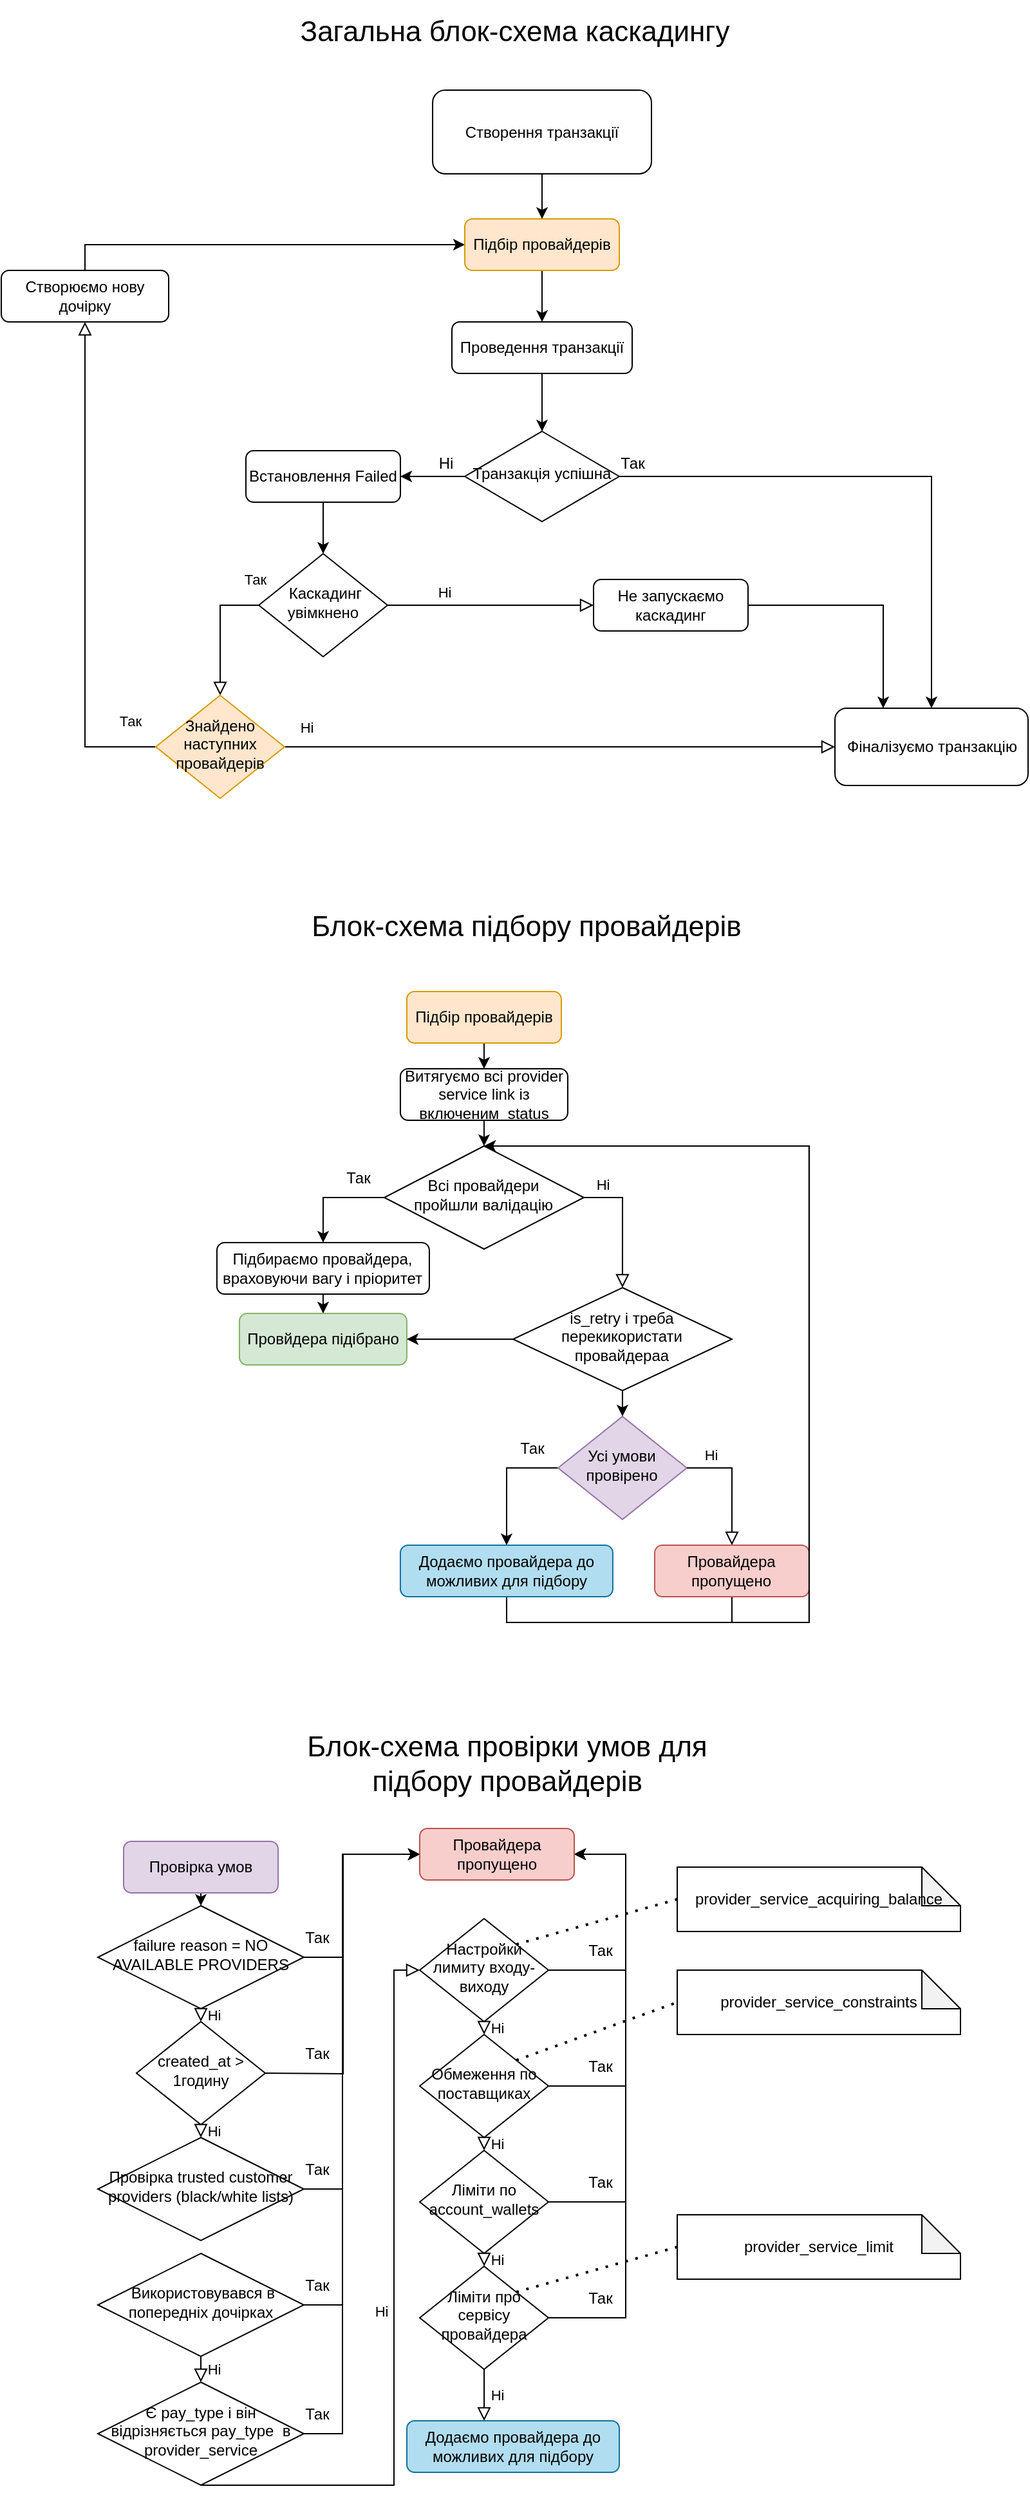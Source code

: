<mxfile version="24.8.0">
  <diagram id="C5RBs43oDa-KdzZeNtuy" name="Page-1">
    <mxGraphModel dx="1908" dy="1230" grid="1" gridSize="10" guides="1" tooltips="1" connect="1" arrows="1" fold="1" page="1" pageScale="1" pageWidth="827" pageHeight="1169" math="0" shadow="0">
      <root>
        <mxCell id="WIyWlLk6GJQsqaUBKTNV-0" />
        <mxCell id="WIyWlLk6GJQsqaUBKTNV-1" parent="WIyWlLk6GJQsqaUBKTNV-0" />
        <mxCell id="NJjDQ-p8osNHEpLX8zAO-54" style="edgeStyle=orthogonalEdgeStyle;rounded=0;orthogonalLoop=1;jettySize=auto;html=1;exitX=0.5;exitY=1;exitDx=0;exitDy=0;entryX=0.5;entryY=0;entryDx=0;entryDy=0;" edge="1" parent="WIyWlLk6GJQsqaUBKTNV-1" source="WIyWlLk6GJQsqaUBKTNV-3" target="WIyWlLk6GJQsqaUBKTNV-6">
          <mxGeometry relative="1" as="geometry">
            <mxPoint x="365" y="395" as="sourcePoint" />
          </mxGeometry>
        </mxCell>
        <mxCell id="WIyWlLk6GJQsqaUBKTNV-3" value="Встановлення Failed" style="rounded=1;whiteSpace=wrap;html=1;fontSize=12;glass=0;strokeWidth=1;shadow=0;" parent="WIyWlLk6GJQsqaUBKTNV-1" vertex="1">
          <mxGeometry x="205" y="360" width="120" height="40" as="geometry" />
        </mxCell>
        <mxCell id="WIyWlLk6GJQsqaUBKTNV-4" value="Так" style="rounded=0;html=1;jettySize=auto;orthogonalLoop=1;fontSize=11;endArrow=block;endFill=0;endSize=8;strokeWidth=1;shadow=0;labelBackgroundColor=none;edgeStyle=orthogonalEdgeStyle;exitX=0;exitY=0.5;exitDx=0;exitDy=0;entryX=0.5;entryY=0;entryDx=0;entryDy=0;" parent="WIyWlLk6GJQsqaUBKTNV-1" source="WIyWlLk6GJQsqaUBKTNV-6" target="WIyWlLk6GJQsqaUBKTNV-10" edge="1">
          <mxGeometry x="-0.733" y="-10" relative="1" as="geometry">
            <mxPoint x="10" y="-10" as="offset" />
          </mxGeometry>
        </mxCell>
        <mxCell id="WIyWlLk6GJQsqaUBKTNV-5" value="Ні" style="edgeStyle=orthogonalEdgeStyle;rounded=0;html=1;jettySize=auto;orthogonalLoop=1;fontSize=11;endArrow=block;endFill=0;endSize=8;strokeWidth=1;shadow=0;labelBackgroundColor=none;" parent="WIyWlLk6GJQsqaUBKTNV-1" source="WIyWlLk6GJQsqaUBKTNV-6" target="WIyWlLk6GJQsqaUBKTNV-7" edge="1">
          <mxGeometry x="-0.455" y="10" relative="1" as="geometry">
            <mxPoint as="offset" />
          </mxGeometry>
        </mxCell>
        <mxCell id="WIyWlLk6GJQsqaUBKTNV-6" value="&amp;nbsp;Каскадинг увімкнено" style="rhombus;whiteSpace=wrap;html=1;shadow=0;fontFamily=Helvetica;fontSize=12;align=center;strokeWidth=1;spacing=6;spacingTop=-4;" parent="WIyWlLk6GJQsqaUBKTNV-1" vertex="1">
          <mxGeometry x="215" y="440" width="100" height="80" as="geometry" />
        </mxCell>
        <mxCell id="NJjDQ-p8osNHEpLX8zAO-60" style="edgeStyle=orthogonalEdgeStyle;rounded=0;orthogonalLoop=1;jettySize=auto;html=1;exitX=1;exitY=0.5;exitDx=0;exitDy=0;entryX=0.25;entryY=0;entryDx=0;entryDy=0;" edge="1" parent="WIyWlLk6GJQsqaUBKTNV-1" source="WIyWlLk6GJQsqaUBKTNV-7" target="WIyWlLk6GJQsqaUBKTNV-11">
          <mxGeometry relative="1" as="geometry" />
        </mxCell>
        <mxCell id="WIyWlLk6GJQsqaUBKTNV-7" value="Не запускаємо каскадинг" style="rounded=1;whiteSpace=wrap;html=1;fontSize=12;glass=0;strokeWidth=1;shadow=0;" parent="WIyWlLk6GJQsqaUBKTNV-1" vertex="1">
          <mxGeometry x="475" y="460" width="120" height="40" as="geometry" />
        </mxCell>
        <mxCell id="WIyWlLk6GJQsqaUBKTNV-8" value="Ні" style="rounded=0;html=1;jettySize=auto;orthogonalLoop=1;fontSize=11;endArrow=block;endFill=0;endSize=8;strokeWidth=1;shadow=0;labelBackgroundColor=none;edgeStyle=orthogonalEdgeStyle;exitX=1;exitY=0.5;exitDx=0;exitDy=0;" parent="WIyWlLk6GJQsqaUBKTNV-1" source="WIyWlLk6GJQsqaUBKTNV-10" target="WIyWlLk6GJQsqaUBKTNV-11" edge="1">
          <mxGeometry x="-0.923" y="15" relative="1" as="geometry">
            <mxPoint as="offset" />
          </mxGeometry>
        </mxCell>
        <mxCell id="WIyWlLk6GJQsqaUBKTNV-9" value="Так" style="edgeStyle=orthogonalEdgeStyle;rounded=0;html=1;jettySize=auto;orthogonalLoop=1;fontSize=11;endArrow=block;endFill=0;endSize=8;strokeWidth=1;shadow=0;labelBackgroundColor=none;exitX=0;exitY=0.5;exitDx=0;exitDy=0;entryX=0.5;entryY=1;entryDx=0;entryDy=0;" parent="WIyWlLk6GJQsqaUBKTNV-1" source="WIyWlLk6GJQsqaUBKTNV-10" target="WIyWlLk6GJQsqaUBKTNV-12" edge="1">
          <mxGeometry x="-0.896" y="-20" relative="1" as="geometry">
            <mxPoint as="offset" />
            <mxPoint x="165" y="640" as="targetPoint" />
          </mxGeometry>
        </mxCell>
        <mxCell id="WIyWlLk6GJQsqaUBKTNV-10" value="Знайдено наступних провайдерів" style="rhombus;whiteSpace=wrap;html=1;shadow=0;fontFamily=Helvetica;fontSize=12;align=center;strokeWidth=1;spacing=6;spacingTop=-4;fillColor=#ffe6cc;strokeColor=#d79b00;" parent="WIyWlLk6GJQsqaUBKTNV-1" vertex="1">
          <mxGeometry x="135" y="550" width="100" height="80" as="geometry" />
        </mxCell>
        <mxCell id="WIyWlLk6GJQsqaUBKTNV-11" value="Фіналізуємо транзакцію" style="rounded=1;whiteSpace=wrap;html=1;fontSize=12;glass=0;strokeWidth=1;shadow=0;" parent="WIyWlLk6GJQsqaUBKTNV-1" vertex="1">
          <mxGeometry x="662.5" y="560" width="150" height="60" as="geometry" />
        </mxCell>
        <mxCell id="NJjDQ-p8osNHEpLX8zAO-61" style="edgeStyle=orthogonalEdgeStyle;rounded=0;orthogonalLoop=1;jettySize=auto;html=1;exitX=0.5;exitY=0;exitDx=0;exitDy=0;entryX=0;entryY=0.5;entryDx=0;entryDy=0;" edge="1" parent="WIyWlLk6GJQsqaUBKTNV-1" source="WIyWlLk6GJQsqaUBKTNV-12" target="NJjDQ-p8osNHEpLX8zAO-43">
          <mxGeometry relative="1" as="geometry">
            <mxPoint x="275" y="310" as="targetPoint" />
            <Array as="points">
              <mxPoint x="80" y="200" />
            </Array>
          </mxGeometry>
        </mxCell>
        <mxCell id="WIyWlLk6GJQsqaUBKTNV-12" value="Створюємо нову дочірку" style="rounded=1;whiteSpace=wrap;html=1;fontSize=12;glass=0;strokeWidth=1;shadow=0;" parent="WIyWlLk6GJQsqaUBKTNV-1" vertex="1">
          <mxGeometry x="15" y="220" width="130" height="40" as="geometry" />
        </mxCell>
        <mxCell id="27bK7r4CbXjqzgQxf_jw-58" style="edgeStyle=orthogonalEdgeStyle;rounded=0;orthogonalLoop=1;jettySize=auto;html=1;exitX=0.5;exitY=1;exitDx=0;exitDy=0;entryX=0.5;entryY=0;entryDx=0;entryDy=0;" parent="WIyWlLk6GJQsqaUBKTNV-1" source="27bK7r4CbXjqzgQxf_jw-0" target="27bK7r4CbXjqzgQxf_jw-2" edge="1">
          <mxGeometry relative="1" as="geometry" />
        </mxCell>
        <mxCell id="27bK7r4CbXjqzgQxf_jw-0" value="Провірка умов" style="rounded=1;whiteSpace=wrap;html=1;fontSize=12;glass=0;strokeWidth=1;shadow=0;fillColor=#e1d5e7;strokeColor=#9673a6;" parent="WIyWlLk6GJQsqaUBKTNV-1" vertex="1">
          <mxGeometry x="110" y="1440" width="120" height="40" as="geometry" />
        </mxCell>
        <mxCell id="27bK7r4CbXjqzgQxf_jw-28" style="edgeStyle=orthogonalEdgeStyle;rounded=0;orthogonalLoop=1;jettySize=auto;html=1;exitX=1;exitY=0.5;exitDx=0;exitDy=0;entryX=0;entryY=0.5;entryDx=0;entryDy=0;" parent="WIyWlLk6GJQsqaUBKTNV-1" source="27bK7r4CbXjqzgQxf_jw-2" target="27bK7r4CbXjqzgQxf_jw-27" edge="1">
          <mxGeometry relative="1" as="geometry">
            <Array as="points">
              <mxPoint x="280" y="1530" />
              <mxPoint x="280" y="1450" />
            </Array>
          </mxGeometry>
        </mxCell>
        <mxCell id="27bK7r4CbXjqzgQxf_jw-2" value="failure reason = NO AVAILABLE PROVIDERS" style="rhombus;whiteSpace=wrap;html=1;shadow=0;fontFamily=Helvetica;fontSize=12;align=center;strokeWidth=1;spacing=6;spacingTop=-4;" parent="WIyWlLk6GJQsqaUBKTNV-1" vertex="1">
          <mxGeometry x="90" y="1490" width="160" height="80" as="geometry" />
        </mxCell>
        <mxCell id="27bK7r4CbXjqzgQxf_jw-30" style="edgeStyle=orthogonalEdgeStyle;rounded=0;orthogonalLoop=1;jettySize=auto;html=1;entryX=0;entryY=0.5;entryDx=0;entryDy=0;" parent="WIyWlLk6GJQsqaUBKTNV-1" target="27bK7r4CbXjqzgQxf_jw-27" edge="1">
          <mxGeometry relative="1" as="geometry">
            <mxPoint x="220" y="1620" as="sourcePoint" />
          </mxGeometry>
        </mxCell>
        <mxCell id="27bK7r4CbXjqzgQxf_jw-3" value="created_at &amp;gt; 1годину" style="rhombus;whiteSpace=wrap;html=1;shadow=0;fontFamily=Helvetica;fontSize=12;align=center;strokeWidth=1;spacing=6;spacingTop=-4;" parent="WIyWlLk6GJQsqaUBKTNV-1" vertex="1">
          <mxGeometry x="120" y="1580" width="100" height="80" as="geometry" />
        </mxCell>
        <mxCell id="27bK7r4CbXjqzgQxf_jw-31" style="edgeStyle=orthogonalEdgeStyle;rounded=0;orthogonalLoop=1;jettySize=auto;html=1;exitX=1;exitY=0.5;exitDx=0;exitDy=0;entryX=0;entryY=0.5;entryDx=0;entryDy=0;" parent="WIyWlLk6GJQsqaUBKTNV-1" source="27bK7r4CbXjqzgQxf_jw-4" target="27bK7r4CbXjqzgQxf_jw-27" edge="1">
          <mxGeometry relative="1" as="geometry">
            <Array as="points">
              <mxPoint x="280" y="1710" />
              <mxPoint x="280" y="1450" />
            </Array>
          </mxGeometry>
        </mxCell>
        <mxCell id="27bK7r4CbXjqzgQxf_jw-4" value="Провірка trusted customer providers (black/white lists)" style="rhombus;whiteSpace=wrap;html=1;shadow=0;fontFamily=Helvetica;fontSize=12;align=center;strokeWidth=1;spacing=6;spacingTop=-4;" parent="WIyWlLk6GJQsqaUBKTNV-1" vertex="1">
          <mxGeometry x="90" y="1670" width="160" height="80" as="geometry" />
        </mxCell>
        <mxCell id="27bK7r4CbXjqzgQxf_jw-34" style="edgeStyle=orthogonalEdgeStyle;rounded=0;orthogonalLoop=1;jettySize=auto;html=1;exitX=1;exitY=0.5;exitDx=0;exitDy=0;entryX=0;entryY=0.5;entryDx=0;entryDy=0;" parent="WIyWlLk6GJQsqaUBKTNV-1" source="27bK7r4CbXjqzgQxf_jw-6" target="27bK7r4CbXjqzgQxf_jw-27" edge="1">
          <mxGeometry relative="1" as="geometry">
            <Array as="points">
              <mxPoint x="280" y="1900" />
              <mxPoint x="280" y="1450" />
            </Array>
          </mxGeometry>
        </mxCell>
        <mxCell id="27bK7r4CbXjqzgQxf_jw-6" value="Є pay_type і він відрізняється pay_type&amp;nbsp; в provider_service" style="rhombus;whiteSpace=wrap;html=1;shadow=0;fontFamily=Helvetica;fontSize=12;align=center;strokeWidth=1;spacing=6;spacingTop=-4;" parent="WIyWlLk6GJQsqaUBKTNV-1" vertex="1">
          <mxGeometry x="90" y="1860" width="160" height="80" as="geometry" />
        </mxCell>
        <mxCell id="27bK7r4CbXjqzgQxf_jw-7" value="Ні" style="edgeStyle=orthogonalEdgeStyle;rounded=0;html=1;jettySize=auto;orthogonalLoop=1;fontSize=11;endArrow=block;endFill=0;endSize=8;strokeWidth=1;shadow=0;labelBackgroundColor=none;entryX=0.5;entryY=0;entryDx=0;entryDy=0;exitX=0.5;exitY=1;exitDx=0;exitDy=0;" parent="WIyWlLk6GJQsqaUBKTNV-1" source="27bK7r4CbXjqzgQxf_jw-2" target="27bK7r4CbXjqzgQxf_jw-3" edge="1">
          <mxGeometry y="10" relative="1" as="geometry">
            <mxPoint as="offset" />
            <mxPoint x="250" y="1539.5" as="sourcePoint" />
            <mxPoint x="300" y="1539.5" as="targetPoint" />
          </mxGeometry>
        </mxCell>
        <mxCell id="27bK7r4CbXjqzgQxf_jw-9" value="Ні" style="edgeStyle=orthogonalEdgeStyle;rounded=0;html=1;jettySize=auto;orthogonalLoop=1;fontSize=11;endArrow=block;endFill=0;endSize=8;strokeWidth=1;shadow=0;labelBackgroundColor=none;entryX=0.5;entryY=0;entryDx=0;entryDy=0;" parent="WIyWlLk6GJQsqaUBKTNV-1" target="27bK7r4CbXjqzgQxf_jw-4" edge="1">
          <mxGeometry y="10" relative="1" as="geometry">
            <mxPoint as="offset" />
            <mxPoint x="170" y="1660" as="sourcePoint" />
            <mxPoint x="270" y="1619.5" as="targetPoint" />
          </mxGeometry>
        </mxCell>
        <mxCell id="27bK7r4CbXjqzgQxf_jw-35" style="edgeStyle=orthogonalEdgeStyle;rounded=0;orthogonalLoop=1;jettySize=auto;html=1;exitX=1;exitY=0.5;exitDx=0;exitDy=0;entryX=1;entryY=0.5;entryDx=0;entryDy=0;" parent="WIyWlLk6GJQsqaUBKTNV-1" source="27bK7r4CbXjqzgQxf_jw-10" target="27bK7r4CbXjqzgQxf_jw-27" edge="1">
          <mxGeometry relative="1" as="geometry">
            <Array as="points">
              <mxPoint x="500" y="1540" />
              <mxPoint x="500" y="1450" />
            </Array>
          </mxGeometry>
        </mxCell>
        <mxCell id="27bK7r4CbXjqzgQxf_jw-10" value="Настройки лимиту входу-виходу" style="rhombus;whiteSpace=wrap;html=1;shadow=0;fontFamily=Helvetica;fontSize=12;align=center;strokeWidth=1;spacing=6;spacingTop=-4;" parent="WIyWlLk6GJQsqaUBKTNV-1" vertex="1">
          <mxGeometry x="340" y="1500" width="100" height="80" as="geometry" />
        </mxCell>
        <mxCell id="27bK7r4CbXjqzgQxf_jw-36" style="edgeStyle=orthogonalEdgeStyle;rounded=0;orthogonalLoop=1;jettySize=auto;html=1;exitX=1;exitY=0.5;exitDx=0;exitDy=0;entryX=1;entryY=0.5;entryDx=0;entryDy=0;" parent="WIyWlLk6GJQsqaUBKTNV-1" source="27bK7r4CbXjqzgQxf_jw-11" target="27bK7r4CbXjqzgQxf_jw-27" edge="1">
          <mxGeometry relative="1" as="geometry">
            <mxPoint x="500" y="1450" as="targetPoint" />
            <mxPoint x="480" y="1630" as="sourcePoint" />
            <Array as="points">
              <mxPoint x="500" y="1630" />
              <mxPoint x="500" y="1450" />
            </Array>
          </mxGeometry>
        </mxCell>
        <mxCell id="27bK7r4CbXjqzgQxf_jw-11" value="Обмеження по поставщиках" style="rhombus;whiteSpace=wrap;html=1;shadow=0;fontFamily=Helvetica;fontSize=12;align=center;strokeWidth=1;spacing=6;spacingTop=-4;" parent="WIyWlLk6GJQsqaUBKTNV-1" vertex="1">
          <mxGeometry x="340" y="1590" width="100" height="80" as="geometry" />
        </mxCell>
        <mxCell id="27bK7r4CbXjqzgQxf_jw-38" style="edgeStyle=orthogonalEdgeStyle;rounded=0;orthogonalLoop=1;jettySize=auto;html=1;exitX=1;exitY=0.5;exitDx=0;exitDy=0;entryX=1;entryY=0.5;entryDx=0;entryDy=0;" parent="WIyWlLk6GJQsqaUBKTNV-1" source="27bK7r4CbXjqzgQxf_jw-12" target="27bK7r4CbXjqzgQxf_jw-27" edge="1">
          <mxGeometry relative="1" as="geometry">
            <Array as="points">
              <mxPoint x="500" y="1720" />
              <mxPoint x="500" y="1450" />
            </Array>
          </mxGeometry>
        </mxCell>
        <mxCell id="27bK7r4CbXjqzgQxf_jw-12" value="Ліміти по account_wallets" style="rhombus;whiteSpace=wrap;html=1;shadow=0;fontFamily=Helvetica;fontSize=12;align=center;strokeWidth=1;spacing=6;spacingTop=-4;" parent="WIyWlLk6GJQsqaUBKTNV-1" vertex="1">
          <mxGeometry x="340" y="1680" width="100" height="80" as="geometry" />
        </mxCell>
        <mxCell id="27bK7r4CbXjqzgQxf_jw-39" style="edgeStyle=orthogonalEdgeStyle;rounded=0;orthogonalLoop=1;jettySize=auto;html=1;exitX=1;exitY=0.5;exitDx=0;exitDy=0;entryX=1;entryY=0.5;entryDx=0;entryDy=0;" parent="WIyWlLk6GJQsqaUBKTNV-1" source="27bK7r4CbXjqzgQxf_jw-13" target="27bK7r4CbXjqzgQxf_jw-27" edge="1">
          <mxGeometry relative="1" as="geometry">
            <mxPoint x="500" y="1450" as="targetPoint" />
            <mxPoint x="480" y="1810" as="sourcePoint" />
            <Array as="points">
              <mxPoint x="500" y="1810" />
              <mxPoint x="500" y="1450" />
            </Array>
          </mxGeometry>
        </mxCell>
        <mxCell id="27bK7r4CbXjqzgQxf_jw-13" value="Ліміти про сервісу провайдера" style="rhombus;whiteSpace=wrap;html=1;shadow=0;fontFamily=Helvetica;fontSize=12;align=center;strokeWidth=1;spacing=6;spacingTop=-4;" parent="WIyWlLk6GJQsqaUBKTNV-1" vertex="1">
          <mxGeometry x="340" y="1770" width="100" height="80" as="geometry" />
        </mxCell>
        <mxCell id="27bK7r4CbXjqzgQxf_jw-20" value="Ні" style="edgeStyle=orthogonalEdgeStyle;rounded=0;html=1;jettySize=auto;orthogonalLoop=1;fontSize=11;endArrow=block;endFill=0;endSize=8;strokeWidth=1;shadow=0;labelBackgroundColor=none;exitX=0.5;exitY=1;exitDx=0;exitDy=0;entryX=0.5;entryY=0;entryDx=0;entryDy=0;" parent="WIyWlLk6GJQsqaUBKTNV-1" source="NJjDQ-p8osNHEpLX8zAO-17" target="27bK7r4CbXjqzgQxf_jw-6" edge="1">
          <mxGeometry y="10" relative="1" as="geometry">
            <mxPoint as="offset" />
            <mxPoint x="170" y="1750" as="sourcePoint" />
            <mxPoint x="290" y="1549.5" as="targetPoint" />
          </mxGeometry>
        </mxCell>
        <mxCell id="27bK7r4CbXjqzgQxf_jw-21" value="Ні" style="edgeStyle=orthogonalEdgeStyle;rounded=0;html=1;jettySize=auto;orthogonalLoop=1;fontSize=11;endArrow=block;endFill=0;endSize=8;strokeWidth=1;shadow=0;labelBackgroundColor=none;exitX=0.5;exitY=1;exitDx=0;exitDy=0;entryX=0;entryY=0.5;entryDx=0;entryDy=0;" parent="WIyWlLk6GJQsqaUBKTNV-1" source="27bK7r4CbXjqzgQxf_jw-6" target="27bK7r4CbXjqzgQxf_jw-10" edge="1">
          <mxGeometry y="10" relative="1" as="geometry">
            <mxPoint as="offset" />
            <mxPoint x="250" y="1649.5" as="sourcePoint" />
            <mxPoint x="300" y="1649.5" as="targetPoint" />
            <Array as="points">
              <mxPoint x="170" y="1940" />
              <mxPoint x="320" y="1940" />
              <mxPoint x="320" y="1540" />
            </Array>
          </mxGeometry>
        </mxCell>
        <mxCell id="27bK7r4CbXjqzgQxf_jw-22" value="Ні" style="edgeStyle=orthogonalEdgeStyle;rounded=0;html=1;jettySize=auto;orthogonalLoop=1;fontSize=11;endArrow=block;endFill=0;endSize=8;strokeWidth=1;shadow=0;labelBackgroundColor=none;exitX=0.5;exitY=1;exitDx=0;exitDy=0;entryX=0.5;entryY=0;entryDx=0;entryDy=0;" parent="WIyWlLk6GJQsqaUBKTNV-1" source="27bK7r4CbXjqzgQxf_jw-10" target="27bK7r4CbXjqzgQxf_jw-11" edge="1">
          <mxGeometry y="10" relative="1" as="geometry">
            <mxPoint as="offset" />
            <mxPoint x="260" y="1660" as="sourcePoint" />
            <mxPoint x="310" y="1659.5" as="targetPoint" />
          </mxGeometry>
        </mxCell>
        <mxCell id="27bK7r4CbXjqzgQxf_jw-23" value="Ні" style="edgeStyle=orthogonalEdgeStyle;rounded=0;html=1;jettySize=auto;orthogonalLoop=1;fontSize=11;endArrow=block;endFill=0;endSize=8;strokeWidth=1;shadow=0;labelBackgroundColor=none;exitX=0.5;exitY=1;exitDx=0;exitDy=0;entryX=0.5;entryY=0;entryDx=0;entryDy=0;" parent="WIyWlLk6GJQsqaUBKTNV-1" source="27bK7r4CbXjqzgQxf_jw-11" target="27bK7r4CbXjqzgQxf_jw-12" edge="1">
          <mxGeometry y="10" relative="1" as="geometry">
            <mxPoint as="offset" />
            <mxPoint x="270" y="1669.5" as="sourcePoint" />
            <mxPoint x="320" y="1669.5" as="targetPoint" />
          </mxGeometry>
        </mxCell>
        <mxCell id="27bK7r4CbXjqzgQxf_jw-24" value="Ні" style="edgeStyle=orthogonalEdgeStyle;rounded=0;html=1;jettySize=auto;orthogonalLoop=1;fontSize=11;endArrow=block;endFill=0;endSize=8;strokeWidth=1;shadow=0;labelBackgroundColor=none;entryX=0.5;entryY=0;entryDx=0;entryDy=0;exitX=0.5;exitY=1;exitDx=0;exitDy=0;" parent="WIyWlLk6GJQsqaUBKTNV-1" source="27bK7r4CbXjqzgQxf_jw-12" target="27bK7r4CbXjqzgQxf_jw-13" edge="1">
          <mxGeometry y="10" relative="1" as="geometry">
            <mxPoint as="offset" />
            <mxPoint x="280" y="1679.5" as="sourcePoint" />
            <mxPoint x="330" y="1679.5" as="targetPoint" />
          </mxGeometry>
        </mxCell>
        <mxCell id="27bK7r4CbXjqzgQxf_jw-25" value="Ні" style="edgeStyle=orthogonalEdgeStyle;rounded=0;html=1;jettySize=auto;orthogonalLoop=1;fontSize=11;endArrow=block;endFill=0;endSize=8;strokeWidth=1;shadow=0;labelBackgroundColor=none;entryX=0.5;entryY=0;entryDx=0;entryDy=0;exitX=0.5;exitY=1;exitDx=0;exitDy=0;" parent="WIyWlLk6GJQsqaUBKTNV-1" source="27bK7r4CbXjqzgQxf_jw-13" edge="1">
          <mxGeometry x="0.011" y="10" relative="1" as="geometry">
            <mxPoint as="offset" />
            <mxPoint x="400" y="1770" as="sourcePoint" />
            <mxPoint x="390" y="1890" as="targetPoint" />
          </mxGeometry>
        </mxCell>
        <mxCell id="27bK7r4CbXjqzgQxf_jw-27" value="Провайдера пропущено" style="rounded=1;whiteSpace=wrap;html=1;fontSize=12;glass=0;strokeWidth=1;shadow=0;fillColor=#f8cecc;strokeColor=#b85450;" parent="WIyWlLk6GJQsqaUBKTNV-1" vertex="1">
          <mxGeometry x="340" y="1430" width="120" height="40" as="geometry" />
        </mxCell>
        <mxCell id="27bK7r4CbXjqzgQxf_jw-42" value="Так" style="text;html=1;align=center;verticalAlign=middle;resizable=0;points=[];autosize=1;strokeColor=none;fillColor=none;" parent="WIyWlLk6GJQsqaUBKTNV-1" vertex="1">
          <mxGeometry x="240" y="1500" width="40" height="30" as="geometry" />
        </mxCell>
        <mxCell id="27bK7r4CbXjqzgQxf_jw-43" value="Так" style="text;html=1;align=center;verticalAlign=middle;resizable=0;points=[];autosize=1;strokeColor=none;fillColor=none;" parent="WIyWlLk6GJQsqaUBKTNV-1" vertex="1">
          <mxGeometry x="240" y="1590" width="40" height="30" as="geometry" />
        </mxCell>
        <mxCell id="27bK7r4CbXjqzgQxf_jw-44" value="Так" style="text;html=1;align=center;verticalAlign=middle;resizable=0;points=[];autosize=1;strokeColor=none;fillColor=none;" parent="WIyWlLk6GJQsqaUBKTNV-1" vertex="1">
          <mxGeometry x="240" y="1680" width="40" height="30" as="geometry" />
        </mxCell>
        <mxCell id="27bK7r4CbXjqzgQxf_jw-46" value="Так" style="text;html=1;align=center;verticalAlign=middle;resizable=0;points=[];autosize=1;strokeColor=none;fillColor=none;" parent="WIyWlLk6GJQsqaUBKTNV-1" vertex="1">
          <mxGeometry x="240" y="1870" width="40" height="30" as="geometry" />
        </mxCell>
        <mxCell id="27bK7r4CbXjqzgQxf_jw-47" value="Так" style="text;html=1;align=center;verticalAlign=middle;resizable=0;points=[];autosize=1;strokeColor=none;fillColor=none;" parent="WIyWlLk6GJQsqaUBKTNV-1" vertex="1">
          <mxGeometry x="460" y="1510" width="40" height="30" as="geometry" />
        </mxCell>
        <mxCell id="27bK7r4CbXjqzgQxf_jw-48" value="Так" style="text;html=1;align=center;verticalAlign=middle;resizable=0;points=[];autosize=1;strokeColor=none;fillColor=none;" parent="WIyWlLk6GJQsqaUBKTNV-1" vertex="1">
          <mxGeometry x="460" y="1600" width="40" height="30" as="geometry" />
        </mxCell>
        <mxCell id="27bK7r4CbXjqzgQxf_jw-49" value="Так" style="text;html=1;align=center;verticalAlign=middle;resizable=0;points=[];autosize=1;strokeColor=none;fillColor=none;" parent="WIyWlLk6GJQsqaUBKTNV-1" vertex="1">
          <mxGeometry x="460" y="1690" width="40" height="30" as="geometry" />
        </mxCell>
        <mxCell id="27bK7r4CbXjqzgQxf_jw-50" value="Так" style="text;html=1;align=center;verticalAlign=middle;resizable=0;points=[];autosize=1;strokeColor=none;fillColor=none;" parent="WIyWlLk6GJQsqaUBKTNV-1" vertex="1">
          <mxGeometry x="460" y="1780" width="40" height="30" as="geometry" />
        </mxCell>
        <mxCell id="27bK7r4CbXjqzgQxf_jw-51" value="provider_service_acquiring_balance" style="shape=note;whiteSpace=wrap;html=1;backgroundOutline=1;darkOpacity=0.05;" parent="WIyWlLk6GJQsqaUBKTNV-1" vertex="1">
          <mxGeometry x="540" y="1460" width="220" height="50" as="geometry" />
        </mxCell>
        <mxCell id="27bK7r4CbXjqzgQxf_jw-53" value="provider_service_constraints" style="shape=note;whiteSpace=wrap;html=1;backgroundOutline=1;darkOpacity=0.05;" parent="WIyWlLk6GJQsqaUBKTNV-1" vertex="1">
          <mxGeometry x="540" y="1540" width="220" height="50" as="geometry" />
        </mxCell>
        <mxCell id="27bK7r4CbXjqzgQxf_jw-54" value="provider_service_limit" style="shape=note;whiteSpace=wrap;html=1;backgroundOutline=1;darkOpacity=0.05;" parent="WIyWlLk6GJQsqaUBKTNV-1" vertex="1">
          <mxGeometry x="540" y="1730" width="220" height="50" as="geometry" />
        </mxCell>
        <mxCell id="27bK7r4CbXjqzgQxf_jw-55" value="" style="endArrow=none;dashed=1;html=1;dashPattern=1 3;strokeWidth=2;rounded=0;entryX=0;entryY=0.5;entryDx=0;entryDy=0;entryPerimeter=0;exitX=1;exitY=0;exitDx=0;exitDy=0;" parent="WIyWlLk6GJQsqaUBKTNV-1" source="27bK7r4CbXjqzgQxf_jw-13" target="27bK7r4CbXjqzgQxf_jw-54" edge="1">
          <mxGeometry width="50" height="50" relative="1" as="geometry">
            <mxPoint x="460" y="1870" as="sourcePoint" />
            <mxPoint x="510" y="1820" as="targetPoint" />
          </mxGeometry>
        </mxCell>
        <mxCell id="27bK7r4CbXjqzgQxf_jw-56" value="" style="endArrow=none;dashed=1;html=1;dashPattern=1 3;strokeWidth=2;rounded=0;entryX=0;entryY=0.5;entryDx=0;entryDy=0;entryPerimeter=0;exitX=1;exitY=0;exitDx=0;exitDy=0;" parent="WIyWlLk6GJQsqaUBKTNV-1" source="27bK7r4CbXjqzgQxf_jw-11" target="27bK7r4CbXjqzgQxf_jw-53" edge="1">
          <mxGeometry width="50" height="50" relative="1" as="geometry">
            <mxPoint x="425" y="1800" as="sourcePoint" />
            <mxPoint x="550" y="1785" as="targetPoint" />
          </mxGeometry>
        </mxCell>
        <mxCell id="27bK7r4CbXjqzgQxf_jw-57" value="" style="endArrow=none;dashed=1;html=1;dashPattern=1 3;strokeWidth=2;rounded=0;entryX=0;entryY=0.5;entryDx=0;entryDy=0;entryPerimeter=0;exitX=1;exitY=0;exitDx=0;exitDy=0;" parent="WIyWlLk6GJQsqaUBKTNV-1" source="27bK7r4CbXjqzgQxf_jw-10" target="27bK7r4CbXjqzgQxf_jw-51" edge="1">
          <mxGeometry width="50" height="50" relative="1" as="geometry">
            <mxPoint x="435" y="1810" as="sourcePoint" />
            <mxPoint x="560" y="1795" as="targetPoint" />
          </mxGeometry>
        </mxCell>
        <mxCell id="NJjDQ-p8osNHEpLX8zAO-31" style="edgeStyle=orthogonalEdgeStyle;rounded=0;orthogonalLoop=1;jettySize=auto;html=1;exitX=0.5;exitY=1;exitDx=0;exitDy=0;entryX=0.5;entryY=0;entryDx=0;entryDy=0;" edge="1" parent="WIyWlLk6GJQsqaUBKTNV-1" source="NJjDQ-p8osNHEpLX8zAO-3" target="NJjDQ-p8osNHEpLX8zAO-24">
          <mxGeometry relative="1" as="geometry" />
        </mxCell>
        <mxCell id="NJjDQ-p8osNHEpLX8zAO-3" value="Витягуємо всі provider service link із включеним&amp;nbsp;&amp;nbsp;status" style="rounded=1;whiteSpace=wrap;html=1;fontSize=12;glass=0;strokeWidth=1;shadow=0;" vertex="1" parent="WIyWlLk6GJQsqaUBKTNV-1">
          <mxGeometry x="324.97" y="840" width="130" height="40" as="geometry" />
        </mxCell>
        <mxCell id="NJjDQ-p8osNHEpLX8zAO-22" style="edgeStyle=orthogonalEdgeStyle;rounded=0;orthogonalLoop=1;jettySize=auto;html=1;exitX=0.5;exitY=1;exitDx=0;exitDy=0;entryX=0.5;entryY=0;entryDx=0;entryDy=0;" edge="1" parent="WIyWlLk6GJQsqaUBKTNV-1" source="NJjDQ-p8osNHEpLX8zAO-4" target="NJjDQ-p8osNHEpLX8zAO-3">
          <mxGeometry relative="1" as="geometry" />
        </mxCell>
        <mxCell id="NJjDQ-p8osNHEpLX8zAO-4" value="Підбір провайдерів" style="rounded=1;whiteSpace=wrap;html=1;fontSize=12;glass=0;strokeWidth=1;shadow=0;fillColor=#ffe6cc;strokeColor=#d79b00;" vertex="1" parent="WIyWlLk6GJQsqaUBKTNV-1">
          <mxGeometry x="329.97" y="780" width="120" height="40" as="geometry" />
        </mxCell>
        <mxCell id="NJjDQ-p8osNHEpLX8zAO-6" value="Провйдера підібрано" style="rounded=1;whiteSpace=wrap;html=1;fontSize=12;glass=0;strokeWidth=1;shadow=0;fillColor=#d5e8d4;strokeColor=#82b366;" vertex="1" parent="WIyWlLk6GJQsqaUBKTNV-1">
          <mxGeometry x="199.97" y="1030" width="130" height="40" as="geometry" />
        </mxCell>
        <mxCell id="NJjDQ-p8osNHEpLX8zAO-37" style="edgeStyle=orthogonalEdgeStyle;rounded=0;orthogonalLoop=1;jettySize=auto;html=1;exitX=0;exitY=0.5;exitDx=0;exitDy=0;entryX=0.5;entryY=0;entryDx=0;entryDy=0;" edge="1" parent="WIyWlLk6GJQsqaUBKTNV-1" source="NJjDQ-p8osNHEpLX8zAO-7" target="NJjDQ-p8osNHEpLX8zAO-28">
          <mxGeometry relative="1" as="geometry" />
        </mxCell>
        <mxCell id="NJjDQ-p8osNHEpLX8zAO-7" value="Усі умови провірено" style="rhombus;whiteSpace=wrap;html=1;shadow=0;fontFamily=Helvetica;fontSize=12;align=center;strokeWidth=1;spacing=6;spacingTop=-4;fillColor=#e1d5e7;strokeColor=#9673a6;" vertex="1" parent="WIyWlLk6GJQsqaUBKTNV-1">
          <mxGeometry x="447.47" y="1110" width="100" height="80" as="geometry" />
        </mxCell>
        <mxCell id="NJjDQ-p8osNHEpLX8zAO-8" value="Так" style="text;html=1;align=center;verticalAlign=middle;resizable=0;points=[];autosize=1;strokeColor=none;fillColor=none;" vertex="1" parent="WIyWlLk6GJQsqaUBKTNV-1">
          <mxGeometry x="407.47" y="1120" width="40" height="30" as="geometry" />
        </mxCell>
        <mxCell id="NJjDQ-p8osNHEpLX8zAO-9" value="Ні" style="edgeStyle=orthogonalEdgeStyle;rounded=0;html=1;jettySize=auto;orthogonalLoop=1;fontSize=11;endArrow=block;endFill=0;endSize=8;strokeWidth=1;shadow=0;labelBackgroundColor=none;entryX=0.5;entryY=0;entryDx=0;entryDy=0;exitX=1;exitY=0.5;exitDx=0;exitDy=0;" edge="1" parent="WIyWlLk6GJQsqaUBKTNV-1" source="NJjDQ-p8osNHEpLX8zAO-7" target="NJjDQ-p8osNHEpLX8zAO-11">
          <mxGeometry x="-0.606" y="10" relative="1" as="geometry">
            <mxPoint as="offset" />
            <mxPoint x="674.97" y="1120" as="sourcePoint" />
            <mxPoint x="674.97" y="1130" as="targetPoint" />
            <Array as="points">
              <mxPoint x="582.47" y="1150" />
            </Array>
          </mxGeometry>
        </mxCell>
        <mxCell id="NJjDQ-p8osNHEpLX8zAO-41" style="edgeStyle=orthogonalEdgeStyle;rounded=0;orthogonalLoop=1;jettySize=auto;html=1;exitX=0.5;exitY=1;exitDx=0;exitDy=0;entryX=0.5;entryY=0;entryDx=0;entryDy=0;" edge="1" parent="WIyWlLk6GJQsqaUBKTNV-1" source="NJjDQ-p8osNHEpLX8zAO-11" target="NJjDQ-p8osNHEpLX8zAO-24">
          <mxGeometry relative="1" as="geometry">
            <Array as="points">
              <mxPoint x="582.47" y="1270" />
              <mxPoint x="642.47" y="1270" />
              <mxPoint x="642.47" y="900" />
            </Array>
          </mxGeometry>
        </mxCell>
        <mxCell id="NJjDQ-p8osNHEpLX8zAO-11" value="Провайдера пропущено" style="rounded=1;whiteSpace=wrap;html=1;fontSize=12;glass=0;strokeWidth=1;shadow=0;fillColor=#f8cecc;strokeColor=#b85450;" vertex="1" parent="WIyWlLk6GJQsqaUBKTNV-1">
          <mxGeometry x="522.47" y="1210" width="120" height="40" as="geometry" />
        </mxCell>
        <mxCell id="NJjDQ-p8osNHEpLX8zAO-35" style="edgeStyle=orthogonalEdgeStyle;rounded=0;orthogonalLoop=1;jettySize=auto;html=1;exitX=0;exitY=0.5;exitDx=0;exitDy=0;entryX=1;entryY=0.5;entryDx=0;entryDy=0;" edge="1" parent="WIyWlLk6GJQsqaUBKTNV-1" source="NJjDQ-p8osNHEpLX8zAO-14" target="NJjDQ-p8osNHEpLX8zAO-6">
          <mxGeometry relative="1" as="geometry" />
        </mxCell>
        <mxCell id="NJjDQ-p8osNHEpLX8zAO-36" style="edgeStyle=orthogonalEdgeStyle;rounded=0;orthogonalLoop=1;jettySize=auto;html=1;exitX=0.5;exitY=1;exitDx=0;exitDy=0;entryX=0.5;entryY=0;entryDx=0;entryDy=0;" edge="1" parent="WIyWlLk6GJQsqaUBKTNV-1" source="NJjDQ-p8osNHEpLX8zAO-14" target="NJjDQ-p8osNHEpLX8zAO-7">
          <mxGeometry relative="1" as="geometry" />
        </mxCell>
        <mxCell id="NJjDQ-p8osNHEpLX8zAO-14" value="is_retry і треба перекикористати провайдераа" style="rhombus;whiteSpace=wrap;html=1;shadow=0;fontFamily=Helvetica;fontSize=12;align=center;strokeWidth=1;spacing=6;spacingTop=-4;" vertex="1" parent="WIyWlLk6GJQsqaUBKTNV-1">
          <mxGeometry x="412.47" y="1010" width="170" height="80" as="geometry" />
        </mxCell>
        <mxCell id="NJjDQ-p8osNHEpLX8zAO-17" value="&amp;nbsp;Використовувався в попередніх дочірках" style="rhombus;whiteSpace=wrap;html=1;shadow=0;fontFamily=Helvetica;fontSize=12;align=center;strokeWidth=1;spacing=6;spacingTop=-4;" vertex="1" parent="WIyWlLk6GJQsqaUBKTNV-1">
          <mxGeometry x="90" y="1760" width="160" height="80" as="geometry" />
        </mxCell>
        <mxCell id="NJjDQ-p8osNHEpLX8zAO-18" value="Так" style="text;html=1;align=center;verticalAlign=middle;resizable=0;points=[];autosize=1;strokeColor=none;fillColor=none;" vertex="1" parent="WIyWlLk6GJQsqaUBKTNV-1">
          <mxGeometry x="240" y="1770" width="40" height="30" as="geometry" />
        </mxCell>
        <mxCell id="NJjDQ-p8osNHEpLX8zAO-19" style="edgeStyle=orthogonalEdgeStyle;rounded=0;orthogonalLoop=1;jettySize=auto;html=1;exitX=1;exitY=0.5;exitDx=0;exitDy=0;entryX=0;entryY=0.5;entryDx=0;entryDy=0;" edge="1" parent="WIyWlLk6GJQsqaUBKTNV-1" source="NJjDQ-p8osNHEpLX8zAO-17" target="27bK7r4CbXjqzgQxf_jw-27">
          <mxGeometry relative="1" as="geometry">
            <Array as="points">
              <mxPoint x="280" y="1800" />
              <mxPoint x="280" y="1450" />
            </Array>
            <mxPoint x="260" y="1800" as="sourcePoint" />
            <mxPoint x="350" y="1350" as="targetPoint" />
          </mxGeometry>
        </mxCell>
        <mxCell id="NJjDQ-p8osNHEpLX8zAO-32" style="edgeStyle=orthogonalEdgeStyle;rounded=0;orthogonalLoop=1;jettySize=auto;html=1;exitX=0;exitY=0.5;exitDx=0;exitDy=0;entryX=0.5;entryY=0;entryDx=0;entryDy=0;" edge="1" parent="WIyWlLk6GJQsqaUBKTNV-1" source="NJjDQ-p8osNHEpLX8zAO-24" target="NJjDQ-p8osNHEpLX8zAO-25">
          <mxGeometry relative="1" as="geometry" />
        </mxCell>
        <mxCell id="NJjDQ-p8osNHEpLX8zAO-24" value="Всі провайдери&lt;br&gt;пройшли валідацію" style="rhombus;whiteSpace=wrap;html=1;shadow=0;fontFamily=Helvetica;fontSize=12;align=center;strokeWidth=1;spacing=6;spacingTop=-4;" vertex="1" parent="WIyWlLk6GJQsqaUBKTNV-1">
          <mxGeometry x="312.47" y="900" width="155" height="80" as="geometry" />
        </mxCell>
        <mxCell id="NJjDQ-p8osNHEpLX8zAO-27" style="edgeStyle=orthogonalEdgeStyle;rounded=0;orthogonalLoop=1;jettySize=auto;html=1;exitX=0.5;exitY=1;exitDx=0;exitDy=0;entryX=0.5;entryY=0;entryDx=0;entryDy=0;" edge="1" parent="WIyWlLk6GJQsqaUBKTNV-1" source="NJjDQ-p8osNHEpLX8zAO-25" target="NJjDQ-p8osNHEpLX8zAO-6">
          <mxGeometry relative="1" as="geometry" />
        </mxCell>
        <mxCell id="NJjDQ-p8osNHEpLX8zAO-25" value="Підбираємо провайдера, враховуючи вагу і пріоритет" style="rounded=1;whiteSpace=wrap;html=1;fontSize=12;glass=0;strokeWidth=1;shadow=0;" vertex="1" parent="WIyWlLk6GJQsqaUBKTNV-1">
          <mxGeometry x="182.47" y="975" width="165" height="40" as="geometry" />
        </mxCell>
        <mxCell id="NJjDQ-p8osNHEpLX8zAO-40" style="edgeStyle=orthogonalEdgeStyle;rounded=0;orthogonalLoop=1;jettySize=auto;html=1;exitX=0.5;exitY=1;exitDx=0;exitDy=0;entryX=0.5;entryY=0;entryDx=0;entryDy=0;" edge="1" parent="WIyWlLk6GJQsqaUBKTNV-1" source="NJjDQ-p8osNHEpLX8zAO-28" target="NJjDQ-p8osNHEpLX8zAO-24">
          <mxGeometry relative="1" as="geometry">
            <Array as="points">
              <mxPoint x="407.47" y="1270" />
              <mxPoint x="642.47" y="1270" />
              <mxPoint x="642.47" y="900" />
            </Array>
          </mxGeometry>
        </mxCell>
        <mxCell id="NJjDQ-p8osNHEpLX8zAO-28" value="Додаємо провайдера до можливих для підбору" style="rounded=1;whiteSpace=wrap;html=1;fontSize=12;glass=0;strokeWidth=1;shadow=0;fillColor=#b1ddf0;strokeColor=#10739e;" vertex="1" parent="WIyWlLk6GJQsqaUBKTNV-1">
          <mxGeometry x="324.97" y="1210" width="165" height="40" as="geometry" />
        </mxCell>
        <mxCell id="NJjDQ-p8osNHEpLX8zAO-38" value="Ні" style="edgeStyle=orthogonalEdgeStyle;rounded=0;html=1;jettySize=auto;orthogonalLoop=1;fontSize=11;endArrow=block;endFill=0;endSize=8;strokeWidth=1;shadow=0;labelBackgroundColor=none;entryX=0.5;entryY=0;entryDx=0;entryDy=0;exitX=1;exitY=0.5;exitDx=0;exitDy=0;" edge="1" parent="WIyWlLk6GJQsqaUBKTNV-1" source="NJjDQ-p8osNHEpLX8zAO-24" target="NJjDQ-p8osNHEpLX8zAO-14">
          <mxGeometry x="-0.7" y="10" relative="1" as="geometry">
            <mxPoint as="offset" />
            <mxPoint x="482.47" y="940" as="sourcePoint" />
            <mxPoint x="517.47" y="1000" as="targetPoint" />
            <Array as="points">
              <mxPoint x="497.47" y="940" />
            </Array>
          </mxGeometry>
        </mxCell>
        <mxCell id="NJjDQ-p8osNHEpLX8zAO-39" value="Так" style="text;html=1;align=center;verticalAlign=middle;resizable=0;points=[];autosize=1;strokeColor=none;fillColor=none;" vertex="1" parent="WIyWlLk6GJQsqaUBKTNV-1">
          <mxGeometry x="272.47" y="910" width="40" height="30" as="geometry" />
        </mxCell>
        <mxCell id="NJjDQ-p8osNHEpLX8zAO-42" value="Додаємо провайдера до можливих для підбору" style="rounded=1;whiteSpace=wrap;html=1;fontSize=12;glass=0;strokeWidth=1;shadow=0;fillColor=#b1ddf0;strokeColor=#10739e;" vertex="1" parent="WIyWlLk6GJQsqaUBKTNV-1">
          <mxGeometry x="330" y="1890" width="165" height="40" as="geometry" />
        </mxCell>
        <mxCell id="NJjDQ-p8osNHEpLX8zAO-51" value="" style="edgeStyle=orthogonalEdgeStyle;rounded=0;orthogonalLoop=1;jettySize=auto;html=1;exitX=0.5;exitY=1;exitDx=0;exitDy=0;" edge="1" parent="WIyWlLk6GJQsqaUBKTNV-1" source="NJjDQ-p8osNHEpLX8zAO-43" target="NJjDQ-p8osNHEpLX8zAO-48">
          <mxGeometry relative="1" as="geometry" />
        </mxCell>
        <mxCell id="NJjDQ-p8osNHEpLX8zAO-43" value="Підбір провайдерів" style="rounded=1;whiteSpace=wrap;html=1;fontSize=12;glass=0;strokeWidth=1;shadow=0;fillColor=#ffe6cc;strokeColor=#d79b00;" vertex="1" parent="WIyWlLk6GJQsqaUBKTNV-1">
          <mxGeometry x="375" y="180" width="120" height="40" as="geometry" />
        </mxCell>
        <mxCell id="NJjDQ-p8osNHEpLX8zAO-50" style="edgeStyle=orthogonalEdgeStyle;rounded=0;orthogonalLoop=1;jettySize=auto;html=1;exitX=0.5;exitY=1;exitDx=0;exitDy=0;entryX=0.5;entryY=0;entryDx=0;entryDy=0;" edge="1" parent="WIyWlLk6GJQsqaUBKTNV-1" source="NJjDQ-p8osNHEpLX8zAO-44" target="NJjDQ-p8osNHEpLX8zAO-43">
          <mxGeometry relative="1" as="geometry" />
        </mxCell>
        <mxCell id="NJjDQ-p8osNHEpLX8zAO-44" value="Створення транзакції" style="rounded=1;whiteSpace=wrap;html=1;fontSize=12;glass=0;strokeWidth=1;shadow=0;" vertex="1" parent="WIyWlLk6GJQsqaUBKTNV-1">
          <mxGeometry x="350" y="80" width="170" height="65" as="geometry" />
        </mxCell>
        <mxCell id="NJjDQ-p8osNHEpLX8zAO-53" style="edgeStyle=orthogonalEdgeStyle;rounded=0;orthogonalLoop=1;jettySize=auto;html=1;exitX=0;exitY=0.5;exitDx=0;exitDy=0;" edge="1" parent="WIyWlLk6GJQsqaUBKTNV-1" source="NJjDQ-p8osNHEpLX8zAO-46" target="WIyWlLk6GJQsqaUBKTNV-3">
          <mxGeometry relative="1" as="geometry" />
        </mxCell>
        <mxCell id="NJjDQ-p8osNHEpLX8zAO-57" style="edgeStyle=orthogonalEdgeStyle;rounded=0;orthogonalLoop=1;jettySize=auto;html=1;exitX=1;exitY=0.5;exitDx=0;exitDy=0;entryX=0.5;entryY=0;entryDx=0;entryDy=0;" edge="1" parent="WIyWlLk6GJQsqaUBKTNV-1" source="NJjDQ-p8osNHEpLX8zAO-46" target="WIyWlLk6GJQsqaUBKTNV-11">
          <mxGeometry relative="1" as="geometry" />
        </mxCell>
        <mxCell id="NJjDQ-p8osNHEpLX8zAO-46" value="Транзакція успішна" style="rhombus;whiteSpace=wrap;html=1;shadow=0;fontFamily=Helvetica;fontSize=12;align=center;strokeWidth=1;spacing=6;spacingTop=-4;" vertex="1" parent="WIyWlLk6GJQsqaUBKTNV-1">
          <mxGeometry x="375" y="345" width="120" height="70" as="geometry" />
        </mxCell>
        <mxCell id="NJjDQ-p8osNHEpLX8zAO-52" style="edgeStyle=orthogonalEdgeStyle;rounded=0;orthogonalLoop=1;jettySize=auto;html=1;exitX=0.5;exitY=1;exitDx=0;exitDy=0;entryX=0.5;entryY=0;entryDx=0;entryDy=0;" edge="1" parent="WIyWlLk6GJQsqaUBKTNV-1" source="NJjDQ-p8osNHEpLX8zAO-48" target="NJjDQ-p8osNHEpLX8zAO-46">
          <mxGeometry relative="1" as="geometry" />
        </mxCell>
        <mxCell id="NJjDQ-p8osNHEpLX8zAO-48" value="Проведення транзакції" style="rounded=1;whiteSpace=wrap;html=1;fontSize=12;glass=0;strokeWidth=1;shadow=0;" vertex="1" parent="WIyWlLk6GJQsqaUBKTNV-1">
          <mxGeometry x="365" y="260" width="140" height="40" as="geometry" />
        </mxCell>
        <mxCell id="NJjDQ-p8osNHEpLX8zAO-55" value="Ні" style="text;html=1;align=center;verticalAlign=middle;resizable=0;points=[];autosize=1;strokeColor=none;fillColor=none;" vertex="1" parent="WIyWlLk6GJQsqaUBKTNV-1">
          <mxGeometry x="345" y="355" width="30" height="30" as="geometry" />
        </mxCell>
        <mxCell id="NJjDQ-p8osNHEpLX8zAO-56" value="Так" style="text;html=1;align=center;verticalAlign=middle;resizable=0;points=[];autosize=1;strokeColor=none;fillColor=none;" vertex="1" parent="WIyWlLk6GJQsqaUBKTNV-1">
          <mxGeometry x="485" y="355" width="40" height="30" as="geometry" />
        </mxCell>
        <mxCell id="NJjDQ-p8osNHEpLX8zAO-66" value="&lt;font style=&quot;font-size: 22px;&quot;&gt;Блок-схема підбору провайдерів&lt;/font&gt;" style="text;html=1;align=center;verticalAlign=middle;whiteSpace=wrap;rounded=0;" vertex="1" parent="WIyWlLk6GJQsqaUBKTNV-1">
          <mxGeometry x="243.75" y="700" width="357.5" height="60" as="geometry" />
        </mxCell>
        <mxCell id="NJjDQ-p8osNHEpLX8zAO-67" value="&lt;font style=&quot;font-size: 22px;&quot;&gt;Блок-схема провірки умов для підбору провайдерів&lt;/font&gt;" style="text;html=1;align=center;verticalAlign=middle;whiteSpace=wrap;rounded=0;" vertex="1" parent="WIyWlLk6GJQsqaUBKTNV-1">
          <mxGeometry x="228.72" y="1350" width="357.5" height="60" as="geometry" />
        </mxCell>
        <mxCell id="NJjDQ-p8osNHEpLX8zAO-68" value="&lt;font style=&quot;font-size: 22px;&quot;&gt;Загальна блок-схема каскадингу&lt;/font&gt;" style="text;html=1;align=center;verticalAlign=middle;whiteSpace=wrap;rounded=0;" vertex="1" parent="WIyWlLk6GJQsqaUBKTNV-1">
          <mxGeometry x="235" y="10" width="357.5" height="50" as="geometry" />
        </mxCell>
      </root>
    </mxGraphModel>
  </diagram>
</mxfile>
